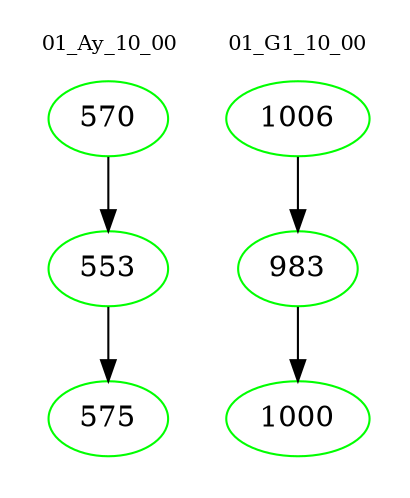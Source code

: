 digraph{
subgraph cluster_0 {
color = white
label = "01_Ay_10_00";
fontsize=10;
T0_570 [label="570", color="green"]
T0_570 -> T0_553 [color="black"]
T0_553 [label="553", color="green"]
T0_553 -> T0_575 [color="black"]
T0_575 [label="575", color="green"]
}
subgraph cluster_1 {
color = white
label = "01_G1_10_00";
fontsize=10;
T1_1006 [label="1006", color="green"]
T1_1006 -> T1_983 [color="black"]
T1_983 [label="983", color="green"]
T1_983 -> T1_1000 [color="black"]
T1_1000 [label="1000", color="green"]
}
}
